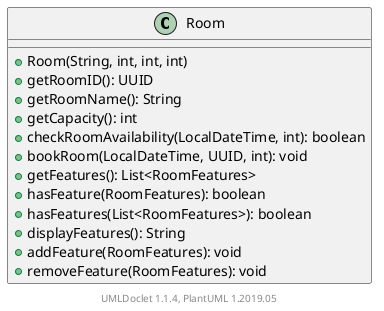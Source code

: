 @startuml

    class Room [[Room.html]] {
        +Room(String, int, int, int)
        +getRoomID(): UUID
        +getRoomName(): String
        +getCapacity(): int
        +checkRoomAvailability(LocalDateTime, int): boolean
        +bookRoom(LocalDateTime, UUID, int): void
        +getFeatures(): List<RoomFeatures>
        +hasFeature(RoomFeatures): boolean
        +hasFeatures(List<RoomFeatures>): boolean
        +displayFeatures(): String
        +addFeature(RoomFeatures): void
        +removeFeature(RoomFeatures): void
    }


    center footer UMLDoclet 1.1.4, PlantUML 1.2019.05
@enduml
